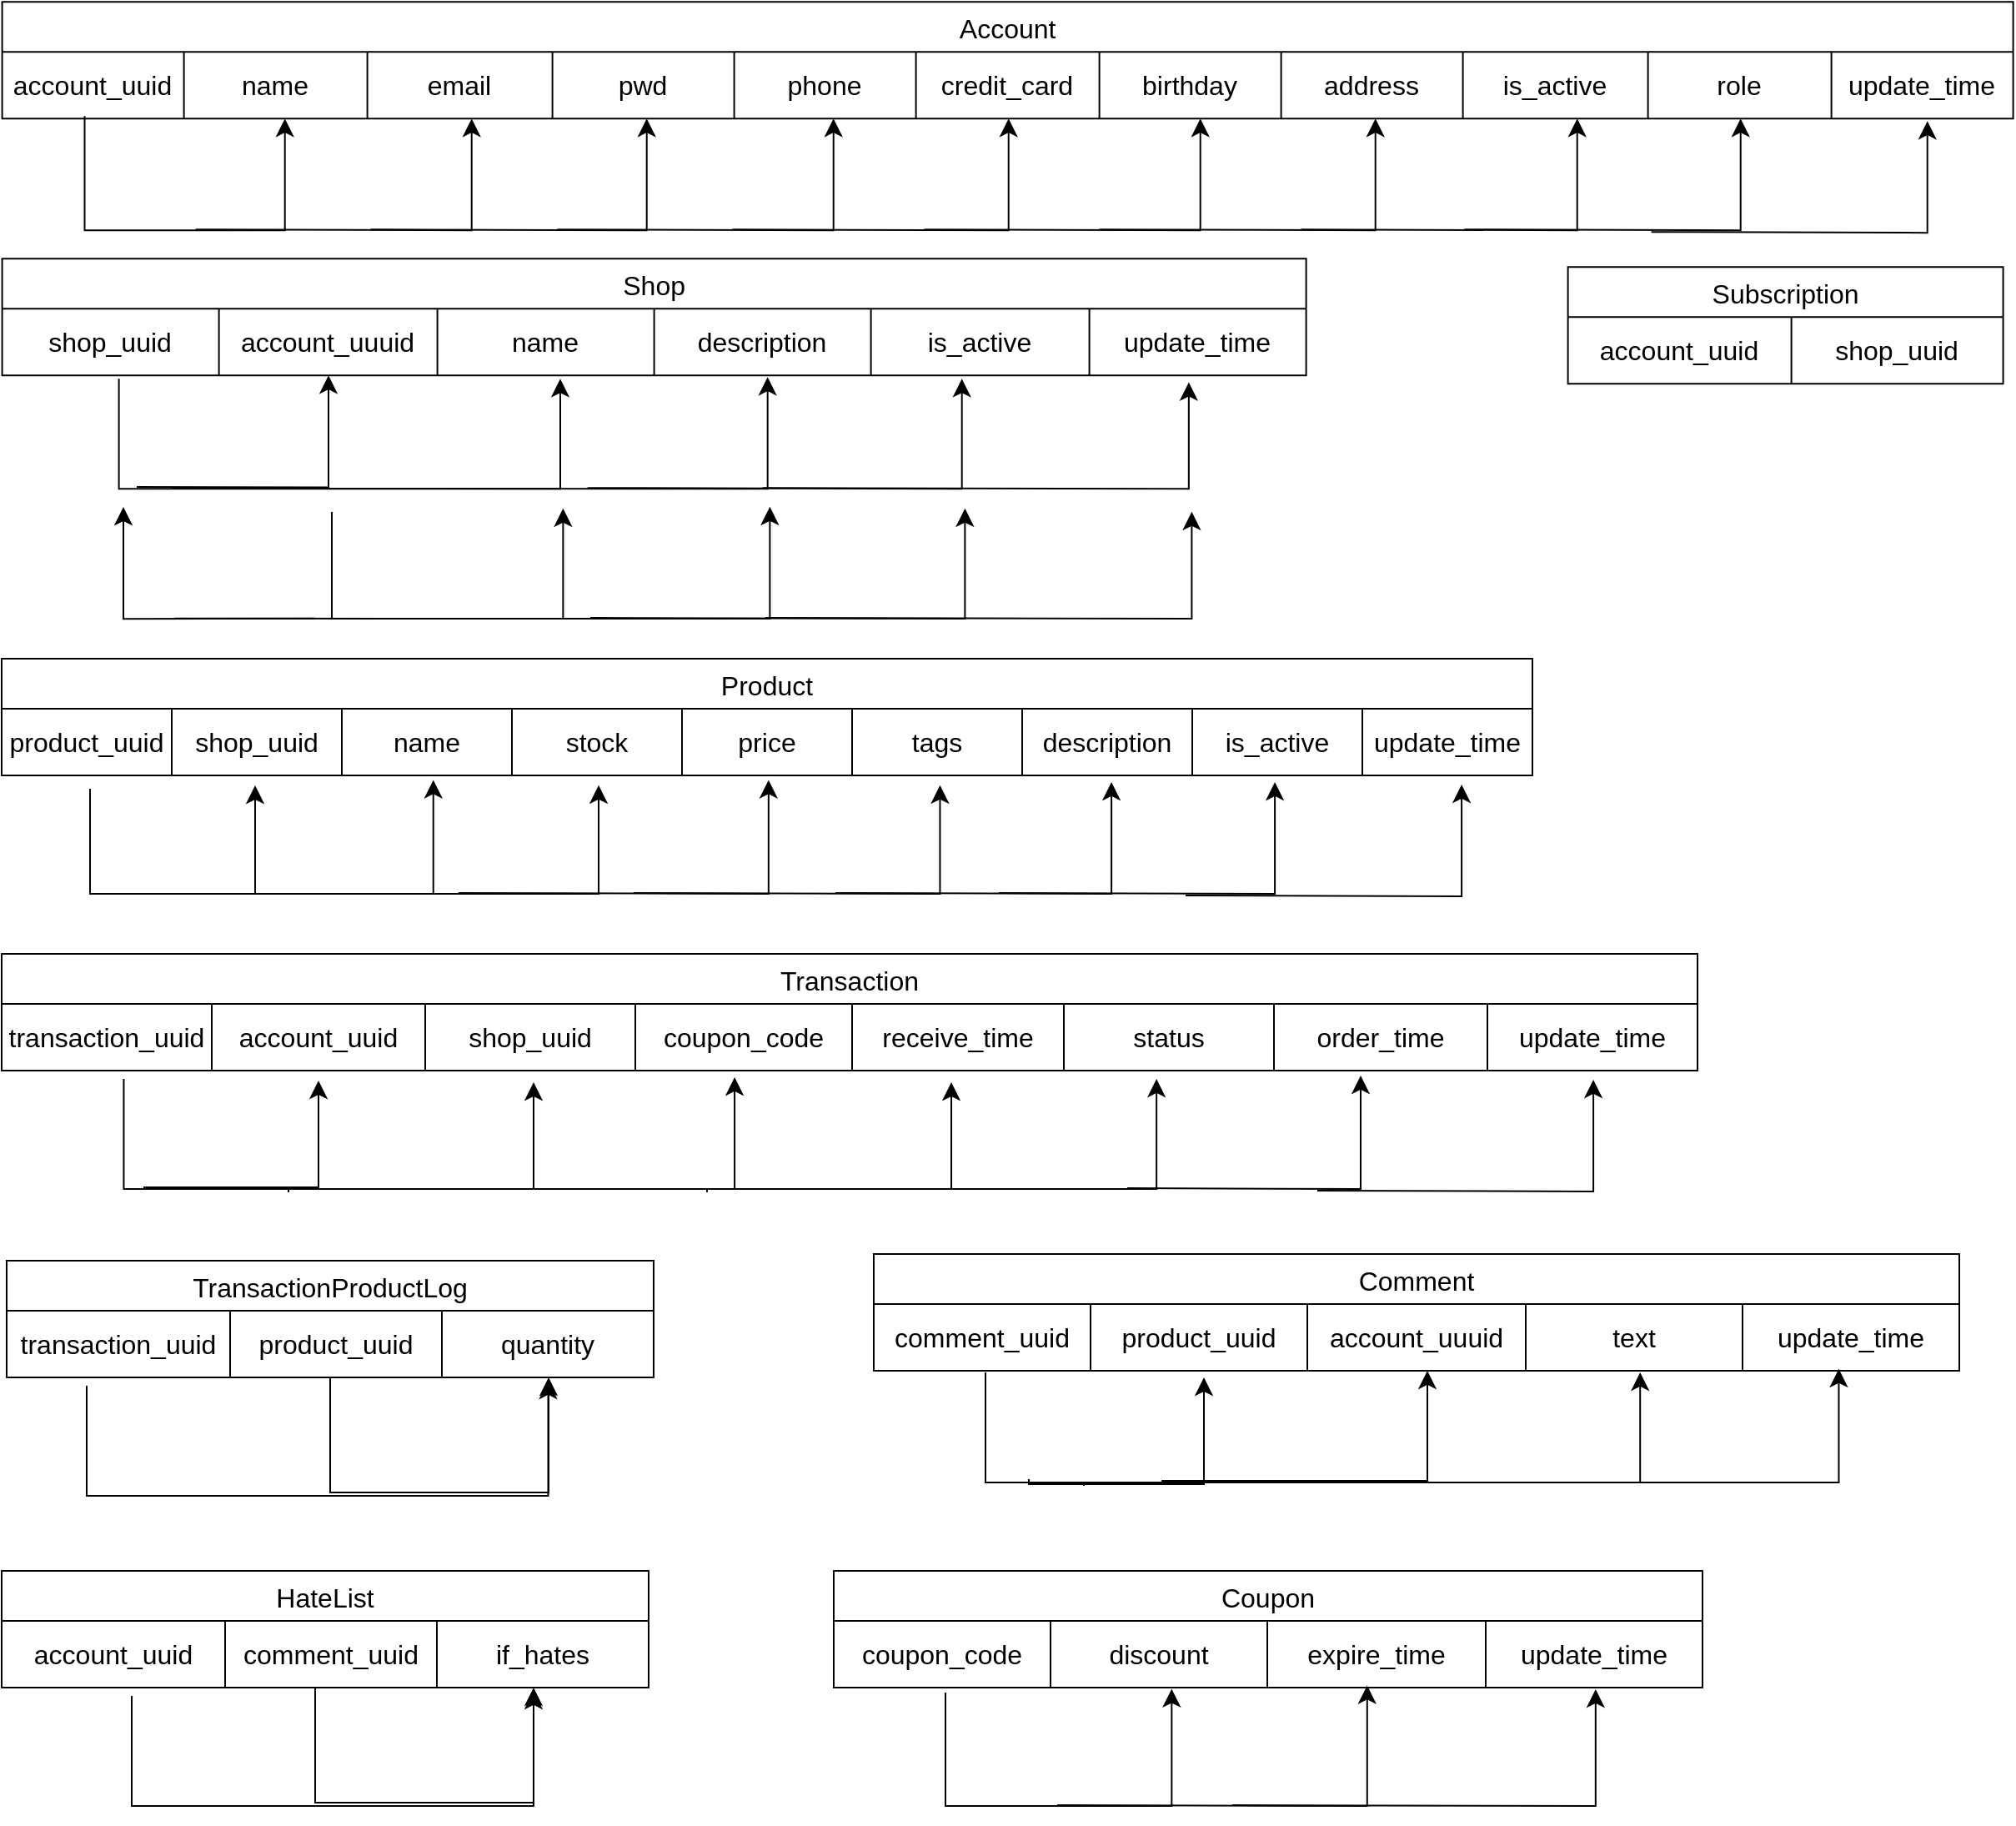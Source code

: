 <mxfile version="22.1.16" type="device">
  <diagram id="94Z2-I9QZ_mszZyGxkvA" name="第 1 页">
    <mxGraphModel dx="1659" dy="1880" grid="0" gridSize="10" guides="1" tooltips="1" connect="1" arrows="1" fold="1" page="0" pageScale="1" pageWidth="827" pageHeight="1169" background="none" math="0" shadow="0">
      <root>
        <mxCell id="0" />
        <mxCell id="1" parent="0" />
        <mxCell id="LViINPk8AAwWqA4m8oOH-559" value="Account" style="shape=table;startSize=30;container=1;collapsible=0;childLayout=tableLayout;strokeColor=default;fontSize=16;" parent="1" vertex="1">
          <mxGeometry x="591.305" y="-546.902" width="1206" height="70" as="geometry" />
        </mxCell>
        <mxCell id="LViINPk8AAwWqA4m8oOH-560" value="" style="shape=tableRow;horizontal=0;startSize=0;swimlaneHead=0;swimlaneBody=0;strokeColor=inherit;top=0;left=0;bottom=0;right=0;collapsible=0;dropTarget=0;fillColor=none;points=[[0,0.5],[1,0.5]];portConstraint=eastwest;fontSize=16;" parent="LViINPk8AAwWqA4m8oOH-559" vertex="1">
          <mxGeometry y="30" width="1206" height="40" as="geometry" />
        </mxCell>
        <mxCell id="LViINPk8AAwWqA4m8oOH-561" value="account_uuid" style="shape=partialRectangle;html=1;whiteSpace=wrap;connectable=0;strokeColor=inherit;overflow=hidden;fillColor=none;top=0;left=0;bottom=0;right=0;pointerEvents=1;fontSize=16;" parent="LViINPk8AAwWqA4m8oOH-560" vertex="1">
          <mxGeometry width="109" height="40" as="geometry">
            <mxRectangle width="109" height="40" as="alternateBounds" />
          </mxGeometry>
        </mxCell>
        <mxCell id="LViINPk8AAwWqA4m8oOH-562" value="name" style="shape=partialRectangle;html=1;whiteSpace=wrap;connectable=0;strokeColor=inherit;overflow=hidden;fillColor=none;top=0;left=0;bottom=0;right=0;pointerEvents=1;fontSize=16;" parent="LViINPk8AAwWqA4m8oOH-560" vertex="1">
          <mxGeometry x="109" width="110" height="40" as="geometry">
            <mxRectangle width="110" height="40" as="alternateBounds" />
          </mxGeometry>
        </mxCell>
        <mxCell id="LViINPk8AAwWqA4m8oOH-563" value="email" style="shape=partialRectangle;html=1;whiteSpace=wrap;connectable=0;strokeColor=inherit;overflow=hidden;fillColor=none;top=0;left=0;bottom=0;right=0;pointerEvents=1;fontSize=16;" parent="LViINPk8AAwWqA4m8oOH-560" vertex="1">
          <mxGeometry x="219" width="111" height="40" as="geometry">
            <mxRectangle width="111" height="40" as="alternateBounds" />
          </mxGeometry>
        </mxCell>
        <mxCell id="LViINPk8AAwWqA4m8oOH-564" value="pwd" style="shape=partialRectangle;html=1;whiteSpace=wrap;connectable=0;strokeColor=inherit;overflow=hidden;fillColor=none;top=0;left=0;bottom=0;right=0;pointerEvents=1;fontSize=16;" parent="LViINPk8AAwWqA4m8oOH-560" vertex="1">
          <mxGeometry x="330" width="109" height="40" as="geometry">
            <mxRectangle width="109" height="40" as="alternateBounds" />
          </mxGeometry>
        </mxCell>
        <mxCell id="LViINPk8AAwWqA4m8oOH-565" value="phone" style="shape=partialRectangle;html=1;whiteSpace=wrap;connectable=0;strokeColor=inherit;overflow=hidden;fillColor=none;top=0;left=0;bottom=0;right=0;pointerEvents=1;fontSize=16;" parent="LViINPk8AAwWqA4m8oOH-560" vertex="1">
          <mxGeometry x="439" width="109" height="40" as="geometry">
            <mxRectangle width="109" height="40" as="alternateBounds" />
          </mxGeometry>
        </mxCell>
        <mxCell id="LViINPk8AAwWqA4m8oOH-566" value="credit_card" style="shape=partialRectangle;html=1;whiteSpace=wrap;connectable=0;strokeColor=inherit;overflow=hidden;fillColor=none;top=0;left=0;bottom=0;right=0;pointerEvents=1;fontSize=16;" parent="LViINPk8AAwWqA4m8oOH-560" vertex="1">
          <mxGeometry x="548" width="110" height="40" as="geometry">
            <mxRectangle width="110" height="40" as="alternateBounds" />
          </mxGeometry>
        </mxCell>
        <mxCell id="LViINPk8AAwWqA4m8oOH-567" value="birthday" style="shape=partialRectangle;html=1;whiteSpace=wrap;connectable=0;strokeColor=inherit;overflow=hidden;fillColor=none;top=0;left=0;bottom=0;right=0;pointerEvents=1;fontSize=16;" parent="LViINPk8AAwWqA4m8oOH-560" vertex="1">
          <mxGeometry x="658" width="109" height="40" as="geometry">
            <mxRectangle width="109" height="40" as="alternateBounds" />
          </mxGeometry>
        </mxCell>
        <mxCell id="LViINPk8AAwWqA4m8oOH-568" value="address" style="shape=partialRectangle;html=1;whiteSpace=wrap;connectable=0;strokeColor=inherit;overflow=hidden;fillColor=none;top=0;left=0;bottom=0;right=0;pointerEvents=1;fontSize=16;" parent="LViINPk8AAwWqA4m8oOH-560" vertex="1">
          <mxGeometry x="767" width="109" height="40" as="geometry">
            <mxRectangle width="109" height="40" as="alternateBounds" />
          </mxGeometry>
        </mxCell>
        <mxCell id="LViINPk8AAwWqA4m8oOH-569" value="is_active" style="shape=partialRectangle;html=1;whiteSpace=wrap;connectable=0;strokeColor=inherit;overflow=hidden;fillColor=none;top=0;left=0;bottom=0;right=0;pointerEvents=1;fontSize=16;" parent="LViINPk8AAwWqA4m8oOH-560" vertex="1">
          <mxGeometry x="876" width="111" height="40" as="geometry">
            <mxRectangle width="111" height="40" as="alternateBounds" />
          </mxGeometry>
        </mxCell>
        <mxCell id="LViINPk8AAwWqA4m8oOH-570" value="role" style="shape=partialRectangle;html=1;whiteSpace=wrap;connectable=0;strokeColor=inherit;overflow=hidden;fillColor=none;top=0;left=0;bottom=0;right=0;pointerEvents=1;fontSize=16;" parent="LViINPk8AAwWqA4m8oOH-560" vertex="1">
          <mxGeometry x="987" width="110" height="40" as="geometry">
            <mxRectangle width="110" height="40" as="alternateBounds" />
          </mxGeometry>
        </mxCell>
        <mxCell id="LViINPk8AAwWqA4m8oOH-571" value="update_time" style="shape=partialRectangle;html=1;whiteSpace=wrap;connectable=0;strokeColor=inherit;overflow=hidden;fillColor=none;top=0;left=0;bottom=0;right=0;pointerEvents=1;fontSize=16;" parent="LViINPk8AAwWqA4m8oOH-560" vertex="1">
          <mxGeometry x="1097" width="109" height="40" as="geometry">
            <mxRectangle width="109" height="40" as="alternateBounds" />
          </mxGeometry>
        </mxCell>
        <mxCell id="LViINPk8AAwWqA4m8oOH-572" value="Shop" style="shape=table;startSize=30;container=1;collapsible=0;childLayout=tableLayout;strokeColor=default;fontSize=16;" parent="1" vertex="1">
          <mxGeometry x="591.305" y="-392.902" width="782" height="70" as="geometry" />
        </mxCell>
        <mxCell id="LViINPk8AAwWqA4m8oOH-573" value="" style="shape=tableRow;horizontal=0;startSize=0;swimlaneHead=0;swimlaneBody=0;strokeColor=inherit;top=0;left=0;bottom=0;right=0;collapsible=0;dropTarget=0;fillColor=none;points=[[0,0.5],[1,0.5]];portConstraint=eastwest;fontSize=16;" parent="LViINPk8AAwWqA4m8oOH-572" vertex="1">
          <mxGeometry y="30" width="782" height="40" as="geometry" />
        </mxCell>
        <mxCell id="LViINPk8AAwWqA4m8oOH-574" value="shop_uuid" style="shape=partialRectangle;html=1;whiteSpace=wrap;connectable=0;strokeColor=inherit;overflow=hidden;fillColor=none;top=0;left=0;bottom=0;right=0;pointerEvents=1;fontSize=16;" parent="LViINPk8AAwWqA4m8oOH-573" vertex="1">
          <mxGeometry width="130" height="40" as="geometry">
            <mxRectangle width="130" height="40" as="alternateBounds" />
          </mxGeometry>
        </mxCell>
        <mxCell id="LViINPk8AAwWqA4m8oOH-575" value="account_uuuid" style="shape=partialRectangle;html=1;whiteSpace=wrap;connectable=0;strokeColor=inherit;overflow=hidden;fillColor=none;top=0;left=0;bottom=0;right=0;pointerEvents=1;fontSize=16;" parent="LViINPk8AAwWqA4m8oOH-573" vertex="1">
          <mxGeometry x="130" width="131" height="40" as="geometry">
            <mxRectangle width="131" height="40" as="alternateBounds" />
          </mxGeometry>
        </mxCell>
        <mxCell id="LViINPk8AAwWqA4m8oOH-576" value="name" style="shape=partialRectangle;html=1;whiteSpace=wrap;connectable=0;strokeColor=inherit;overflow=hidden;fillColor=none;top=0;left=0;bottom=0;right=0;pointerEvents=1;fontSize=16;" parent="LViINPk8AAwWqA4m8oOH-573" vertex="1">
          <mxGeometry x="261" width="130" height="40" as="geometry">
            <mxRectangle width="130" height="40" as="alternateBounds" />
          </mxGeometry>
        </mxCell>
        <mxCell id="LViINPk8AAwWqA4m8oOH-577" value="description" style="shape=partialRectangle;html=1;whiteSpace=wrap;connectable=0;strokeColor=inherit;overflow=hidden;fillColor=none;top=0;left=0;bottom=0;right=0;pointerEvents=1;fontSize=16;" parent="LViINPk8AAwWqA4m8oOH-573" vertex="1">
          <mxGeometry x="391" width="130" height="40" as="geometry">
            <mxRectangle width="130" height="40" as="alternateBounds" />
          </mxGeometry>
        </mxCell>
        <mxCell id="LViINPk8AAwWqA4m8oOH-578" value="is_active" style="shape=partialRectangle;html=1;whiteSpace=wrap;connectable=0;strokeColor=inherit;overflow=hidden;fillColor=none;top=0;left=0;bottom=0;right=0;pointerEvents=1;fontSize=16;" parent="LViINPk8AAwWqA4m8oOH-573" vertex="1">
          <mxGeometry x="521" width="131" height="40" as="geometry">
            <mxRectangle width="131" height="40" as="alternateBounds" />
          </mxGeometry>
        </mxCell>
        <mxCell id="LViINPk8AAwWqA4m8oOH-579" value="update_time" style="shape=partialRectangle;html=1;whiteSpace=wrap;connectable=0;strokeColor=inherit;overflow=hidden;fillColor=none;top=0;left=0;bottom=0;right=0;pointerEvents=1;fontSize=16;" parent="LViINPk8AAwWqA4m8oOH-573" vertex="1">
          <mxGeometry x="652" width="130" height="40" as="geometry">
            <mxRectangle width="130" height="40" as="alternateBounds" />
          </mxGeometry>
        </mxCell>
        <mxCell id="LViINPk8AAwWqA4m8oOH-580" value="Product" style="shape=table;startSize=30;container=1;collapsible=0;childLayout=tableLayout;strokeColor=default;fontSize=16;" parent="1" vertex="1">
          <mxGeometry x="590.995" y="-153.002" width="918" height="70" as="geometry" />
        </mxCell>
        <mxCell id="LViINPk8AAwWqA4m8oOH-581" value="" style="shape=tableRow;horizontal=0;startSize=0;swimlaneHead=0;swimlaneBody=0;strokeColor=inherit;top=0;left=0;bottom=0;right=0;collapsible=0;dropTarget=0;fillColor=none;points=[[0,0.5],[1,0.5]];portConstraint=eastwest;fontSize=16;" parent="LViINPk8AAwWqA4m8oOH-580" vertex="1">
          <mxGeometry y="30" width="918" height="40" as="geometry" />
        </mxCell>
        <mxCell id="LViINPk8AAwWqA4m8oOH-582" value="product_uuid" style="shape=partialRectangle;html=1;whiteSpace=wrap;connectable=0;strokeColor=inherit;overflow=hidden;fillColor=none;top=0;left=0;bottom=0;right=0;pointerEvents=1;fontSize=16;" parent="LViINPk8AAwWqA4m8oOH-581" vertex="1">
          <mxGeometry width="102" height="40" as="geometry">
            <mxRectangle width="102" height="40" as="alternateBounds" />
          </mxGeometry>
        </mxCell>
        <mxCell id="LViINPk8AAwWqA4m8oOH-583" value="shop_uuid" style="shape=partialRectangle;html=1;whiteSpace=wrap;connectable=0;strokeColor=inherit;overflow=hidden;fillColor=none;top=0;left=0;bottom=0;right=0;pointerEvents=1;fontSize=16;" parent="LViINPk8AAwWqA4m8oOH-581" vertex="1">
          <mxGeometry x="102" width="102" height="40" as="geometry">
            <mxRectangle width="102" height="40" as="alternateBounds" />
          </mxGeometry>
        </mxCell>
        <mxCell id="LViINPk8AAwWqA4m8oOH-584" value="name" style="shape=partialRectangle;html=1;whiteSpace=wrap;connectable=0;strokeColor=inherit;overflow=hidden;fillColor=none;top=0;left=0;bottom=0;right=0;pointerEvents=1;fontSize=16;" parent="LViINPk8AAwWqA4m8oOH-581" vertex="1">
          <mxGeometry x="204" width="102" height="40" as="geometry">
            <mxRectangle width="102" height="40" as="alternateBounds" />
          </mxGeometry>
        </mxCell>
        <mxCell id="LViINPk8AAwWqA4m8oOH-585" value="stock" style="shape=partialRectangle;html=1;whiteSpace=wrap;connectable=0;strokeColor=inherit;overflow=hidden;fillColor=none;top=0;left=0;bottom=0;right=0;pointerEvents=1;fontSize=16;" parent="LViINPk8AAwWqA4m8oOH-581" vertex="1">
          <mxGeometry x="306" width="102" height="40" as="geometry">
            <mxRectangle width="102" height="40" as="alternateBounds" />
          </mxGeometry>
        </mxCell>
        <mxCell id="LViINPk8AAwWqA4m8oOH-586" value="price" style="shape=partialRectangle;html=1;whiteSpace=wrap;connectable=0;strokeColor=inherit;overflow=hidden;fillColor=none;top=0;left=0;bottom=0;right=0;pointerEvents=1;fontSize=16;" parent="LViINPk8AAwWqA4m8oOH-581" vertex="1">
          <mxGeometry x="408" width="102" height="40" as="geometry">
            <mxRectangle width="102" height="40" as="alternateBounds" />
          </mxGeometry>
        </mxCell>
        <mxCell id="LViINPk8AAwWqA4m8oOH-587" value="tags" style="shape=partialRectangle;html=1;whiteSpace=wrap;connectable=0;strokeColor=inherit;overflow=hidden;fillColor=none;top=0;left=0;bottom=0;right=0;pointerEvents=1;fontSize=16;" parent="LViINPk8AAwWqA4m8oOH-581" vertex="1">
          <mxGeometry x="510" width="102" height="40" as="geometry">
            <mxRectangle width="102" height="40" as="alternateBounds" />
          </mxGeometry>
        </mxCell>
        <mxCell id="LViINPk8AAwWqA4m8oOH-588" value="description" style="shape=partialRectangle;html=1;whiteSpace=wrap;connectable=0;strokeColor=inherit;overflow=hidden;fillColor=none;top=0;left=0;bottom=0;right=0;pointerEvents=1;fontSize=16;" parent="LViINPk8AAwWqA4m8oOH-581" vertex="1">
          <mxGeometry x="612" width="102" height="40" as="geometry">
            <mxRectangle width="102" height="40" as="alternateBounds" />
          </mxGeometry>
        </mxCell>
        <mxCell id="LViINPk8AAwWqA4m8oOH-589" value="is_active" style="shape=partialRectangle;html=1;whiteSpace=wrap;connectable=0;strokeColor=inherit;overflow=hidden;fillColor=none;top=0;left=0;bottom=0;right=0;pointerEvents=1;fontSize=16;" parent="LViINPk8AAwWqA4m8oOH-581" vertex="1">
          <mxGeometry x="714" width="102" height="40" as="geometry">
            <mxRectangle width="102" height="40" as="alternateBounds" />
          </mxGeometry>
        </mxCell>
        <mxCell id="LViINPk8AAwWqA4m8oOH-590" value="update_time" style="shape=partialRectangle;html=1;whiteSpace=wrap;connectable=0;strokeColor=inherit;overflow=hidden;fillColor=none;top=0;left=0;bottom=0;right=0;pointerEvents=1;fontSize=16;" parent="LViINPk8AAwWqA4m8oOH-581" vertex="1">
          <mxGeometry x="816" width="102" height="40" as="geometry">
            <mxRectangle width="102" height="40" as="alternateBounds" />
          </mxGeometry>
        </mxCell>
        <mxCell id="LViINPk8AAwWqA4m8oOH-591" value="Subscription" style="shape=table;startSize=30;container=1;collapsible=0;childLayout=tableLayout;strokeColor=default;fontSize=16;" parent="1" vertex="1">
          <mxGeometry x="1530.305" y="-387.902" width="261" height="70" as="geometry" />
        </mxCell>
        <mxCell id="LViINPk8AAwWqA4m8oOH-592" value="" style="shape=tableRow;horizontal=0;startSize=0;swimlaneHead=0;swimlaneBody=0;strokeColor=inherit;top=0;left=0;bottom=0;right=0;collapsible=0;dropTarget=0;fillColor=none;points=[[0,0.5],[1,0.5]];portConstraint=eastwest;fontSize=16;" parent="LViINPk8AAwWqA4m8oOH-591" vertex="1">
          <mxGeometry y="30" width="261" height="40" as="geometry" />
        </mxCell>
        <mxCell id="LViINPk8AAwWqA4m8oOH-593" value="account_uuid" style="shape=partialRectangle;html=1;whiteSpace=wrap;connectable=0;strokeColor=inherit;overflow=hidden;fillColor=none;top=0;left=0;bottom=0;right=0;pointerEvents=1;fontSize=16;" parent="LViINPk8AAwWqA4m8oOH-592" vertex="1">
          <mxGeometry width="134" height="40" as="geometry">
            <mxRectangle width="134" height="40" as="alternateBounds" />
          </mxGeometry>
        </mxCell>
        <mxCell id="LViINPk8AAwWqA4m8oOH-594" value="shop_uuid" style="shape=partialRectangle;html=1;whiteSpace=wrap;connectable=0;strokeColor=inherit;overflow=hidden;fillColor=none;top=0;left=0;bottom=0;right=0;pointerEvents=1;fontSize=16;" parent="LViINPk8AAwWqA4m8oOH-592" vertex="1">
          <mxGeometry x="134" width="127" height="40" as="geometry">
            <mxRectangle width="127" height="40" as="alternateBounds" />
          </mxGeometry>
        </mxCell>
        <mxCell id="LViINPk8AAwWqA4m8oOH-595" value="Transaction" style="shape=table;startSize=30;container=1;collapsible=0;childLayout=tableLayout;strokeColor=default;fontSize=16;" parent="1" vertex="1">
          <mxGeometry x="590.995" y="23.998" width="1017" height="70" as="geometry" />
        </mxCell>
        <mxCell id="LViINPk8AAwWqA4m8oOH-596" value="" style="shape=tableRow;horizontal=0;startSize=0;swimlaneHead=0;swimlaneBody=0;strokeColor=inherit;top=0;left=0;bottom=0;right=0;collapsible=0;dropTarget=0;fillColor=none;points=[[0,0.5],[1,0.5]];portConstraint=eastwest;fontSize=16;" parent="LViINPk8AAwWqA4m8oOH-595" vertex="1">
          <mxGeometry y="30" width="1017" height="40" as="geometry" />
        </mxCell>
        <mxCell id="LViINPk8AAwWqA4m8oOH-597" value="transaction_uuid" style="shape=partialRectangle;html=1;whiteSpace=wrap;connectable=0;strokeColor=inherit;overflow=hidden;fillColor=none;top=0;left=0;bottom=0;right=0;pointerEvents=1;fontSize=16;" parent="LViINPk8AAwWqA4m8oOH-596" vertex="1">
          <mxGeometry width="126" height="40" as="geometry">
            <mxRectangle width="126" height="40" as="alternateBounds" />
          </mxGeometry>
        </mxCell>
        <mxCell id="LViINPk8AAwWqA4m8oOH-598" value="account_uuid" style="shape=partialRectangle;html=1;whiteSpace=wrap;connectable=0;strokeColor=inherit;overflow=hidden;fillColor=none;top=0;left=0;bottom=0;right=0;pointerEvents=1;fontSize=16;" parent="LViINPk8AAwWqA4m8oOH-596" vertex="1">
          <mxGeometry x="126" width="128" height="40" as="geometry">
            <mxRectangle width="128" height="40" as="alternateBounds" />
          </mxGeometry>
        </mxCell>
        <mxCell id="LViINPk8AAwWqA4m8oOH-599" value="shop_uuid" style="shape=partialRectangle;html=1;whiteSpace=wrap;connectable=0;strokeColor=inherit;overflow=hidden;fillColor=none;top=0;left=0;bottom=0;right=0;pointerEvents=1;fontSize=16;" parent="LViINPk8AAwWqA4m8oOH-596" vertex="1">
          <mxGeometry x="254" width="126" height="40" as="geometry">
            <mxRectangle width="126" height="40" as="alternateBounds" />
          </mxGeometry>
        </mxCell>
        <mxCell id="LViINPk8AAwWqA4m8oOH-600" value="coupon_code" style="shape=partialRectangle;html=1;whiteSpace=wrap;connectable=0;strokeColor=inherit;overflow=hidden;fillColor=none;top=0;left=0;bottom=0;right=0;pointerEvents=1;fontSize=16;" parent="LViINPk8AAwWqA4m8oOH-596" vertex="1">
          <mxGeometry x="380" width="130" height="40" as="geometry">
            <mxRectangle width="130" height="40" as="alternateBounds" />
          </mxGeometry>
        </mxCell>
        <mxCell id="LViINPk8AAwWqA4m8oOH-601" value="receive_time" style="shape=partialRectangle;html=1;whiteSpace=wrap;connectable=0;strokeColor=inherit;overflow=hidden;fillColor=none;top=0;left=0;bottom=0;right=0;pointerEvents=1;fontSize=16;" parent="LViINPk8AAwWqA4m8oOH-596" vertex="1">
          <mxGeometry x="510" width="127" height="40" as="geometry">
            <mxRectangle width="127" height="40" as="alternateBounds" />
          </mxGeometry>
        </mxCell>
        <mxCell id="LViINPk8AAwWqA4m8oOH-602" value="status" style="shape=partialRectangle;html=1;whiteSpace=wrap;connectable=0;strokeColor=inherit;overflow=hidden;fillColor=none;top=0;left=0;bottom=0;right=0;pointerEvents=1;fontSize=16;" parent="LViINPk8AAwWqA4m8oOH-596" vertex="1">
          <mxGeometry x="637" width="126" height="40" as="geometry">
            <mxRectangle width="126" height="40" as="alternateBounds" />
          </mxGeometry>
        </mxCell>
        <mxCell id="LViINPk8AAwWqA4m8oOH-603" value="order_time" style="shape=partialRectangle;html=1;whiteSpace=wrap;connectable=0;strokeColor=inherit;overflow=hidden;fillColor=none;top=0;left=0;bottom=0;right=0;pointerEvents=1;fontSize=16;" parent="LViINPk8AAwWqA4m8oOH-596" vertex="1">
          <mxGeometry x="763" width="128" height="40" as="geometry">
            <mxRectangle width="128" height="40" as="alternateBounds" />
          </mxGeometry>
        </mxCell>
        <mxCell id="LViINPk8AAwWqA4m8oOH-604" value="update_time" style="shape=partialRectangle;html=1;whiteSpace=wrap;connectable=0;strokeColor=inherit;overflow=hidden;fillColor=none;top=0;left=0;bottom=0;right=0;pointerEvents=1;fontSize=16;" parent="LViINPk8AAwWqA4m8oOH-596" vertex="1">
          <mxGeometry x="891" width="126" height="40" as="geometry">
            <mxRectangle width="126" height="40" as="alternateBounds" />
          </mxGeometry>
        </mxCell>
        <mxCell id="LViINPk8AAwWqA4m8oOH-605" value="TransactionProductLog" style="shape=table;startSize=30;container=1;collapsible=0;childLayout=tableLayout;strokeColor=default;fontSize=16;" parent="1" vertex="1">
          <mxGeometry x="593.995" y="207.998" width="388" height="70" as="geometry" />
        </mxCell>
        <mxCell id="LViINPk8AAwWqA4m8oOH-606" value="" style="shape=tableRow;horizontal=0;startSize=0;swimlaneHead=0;swimlaneBody=0;strokeColor=inherit;top=0;left=0;bottom=0;right=0;collapsible=0;dropTarget=0;fillColor=none;points=[[0,0.5],[1,0.5]];portConstraint=eastwest;fontSize=16;" parent="LViINPk8AAwWqA4m8oOH-605" vertex="1">
          <mxGeometry y="30" width="388" height="40" as="geometry" />
        </mxCell>
        <mxCell id="LViINPk8AAwWqA4m8oOH-607" value="transaction_uuid" style="shape=partialRectangle;html=1;whiteSpace=wrap;connectable=0;strokeColor=inherit;overflow=hidden;fillColor=none;top=0;left=0;bottom=0;right=0;pointerEvents=1;fontSize=16;" parent="LViINPk8AAwWqA4m8oOH-606" vertex="1">
          <mxGeometry width="134" height="40" as="geometry">
            <mxRectangle width="134" height="40" as="alternateBounds" />
          </mxGeometry>
        </mxCell>
        <mxCell id="LViINPk8AAwWqA4m8oOH-608" value="product_uuid" style="shape=partialRectangle;html=1;whiteSpace=wrap;connectable=0;strokeColor=inherit;overflow=hidden;fillColor=none;top=0;left=0;bottom=0;right=0;pointerEvents=1;fontSize=16;" parent="LViINPk8AAwWqA4m8oOH-606" vertex="1">
          <mxGeometry x="134" width="127" height="40" as="geometry">
            <mxRectangle width="127" height="40" as="alternateBounds" />
          </mxGeometry>
        </mxCell>
        <mxCell id="LViINPk8AAwWqA4m8oOH-609" value="quantity" style="shape=partialRectangle;html=1;whiteSpace=wrap;connectable=0;strokeColor=inherit;overflow=hidden;fillColor=none;top=0;left=0;bottom=0;right=0;pointerEvents=1;fontSize=16;" parent="LViINPk8AAwWqA4m8oOH-606" vertex="1">
          <mxGeometry x="261" width="127" height="40" as="geometry">
            <mxRectangle width="127" height="40" as="alternateBounds" />
          </mxGeometry>
        </mxCell>
        <mxCell id="LViINPk8AAwWqA4m8oOH-610" value="Comment" style="shape=table;startSize=30;container=1;collapsible=0;childLayout=tableLayout;strokeColor=default;fontSize=16;" parent="1" vertex="1">
          <mxGeometry x="1113.995" y="203.998" width="651" height="70" as="geometry" />
        </mxCell>
        <mxCell id="LViINPk8AAwWqA4m8oOH-611" value="" style="shape=tableRow;horizontal=0;startSize=0;swimlaneHead=0;swimlaneBody=0;strokeColor=inherit;top=0;left=0;bottom=0;right=0;collapsible=0;dropTarget=0;fillColor=none;points=[[0,0.5],[1,0.5]];portConstraint=eastwest;fontSize=16;" parent="LViINPk8AAwWqA4m8oOH-610" vertex="1">
          <mxGeometry y="30" width="651" height="40" as="geometry" />
        </mxCell>
        <mxCell id="LViINPk8AAwWqA4m8oOH-612" value="comment_uuid" style="shape=partialRectangle;html=1;whiteSpace=wrap;connectable=0;strokeColor=inherit;overflow=hidden;fillColor=none;top=0;left=0;bottom=0;right=0;pointerEvents=1;fontSize=16;" parent="LViINPk8AAwWqA4m8oOH-611" vertex="1">
          <mxGeometry width="130" height="40" as="geometry">
            <mxRectangle width="130" height="40" as="alternateBounds" />
          </mxGeometry>
        </mxCell>
        <mxCell id="LViINPk8AAwWqA4m8oOH-613" value="product_uuid" style="shape=partialRectangle;html=1;whiteSpace=wrap;connectable=0;strokeColor=inherit;overflow=hidden;fillColor=none;top=0;left=0;bottom=0;right=0;pointerEvents=1;fontSize=16;" parent="LViINPk8AAwWqA4m8oOH-611" vertex="1">
          <mxGeometry x="130" width="130" height="40" as="geometry">
            <mxRectangle width="130" height="40" as="alternateBounds" />
          </mxGeometry>
        </mxCell>
        <mxCell id="LViINPk8AAwWqA4m8oOH-614" value="account_uuuid" style="shape=partialRectangle;html=1;whiteSpace=wrap;connectable=0;strokeColor=inherit;overflow=hidden;fillColor=none;top=0;left=0;bottom=0;right=0;pointerEvents=1;fontSize=16;" parent="LViINPk8AAwWqA4m8oOH-611" vertex="1">
          <mxGeometry x="260" width="131" height="40" as="geometry">
            <mxRectangle width="131" height="40" as="alternateBounds" />
          </mxGeometry>
        </mxCell>
        <mxCell id="LViINPk8AAwWqA4m8oOH-615" value="text" style="shape=partialRectangle;html=1;whiteSpace=wrap;connectable=0;strokeColor=inherit;overflow=hidden;fillColor=none;top=0;left=0;bottom=0;right=0;pointerEvents=1;fontSize=16;" parent="LViINPk8AAwWqA4m8oOH-611" vertex="1">
          <mxGeometry x="391" width="130" height="40" as="geometry">
            <mxRectangle width="130" height="40" as="alternateBounds" />
          </mxGeometry>
        </mxCell>
        <mxCell id="LViINPk8AAwWqA4m8oOH-616" value="update_time" style="shape=partialRectangle;html=1;whiteSpace=wrap;connectable=0;strokeColor=inherit;overflow=hidden;fillColor=none;top=0;left=0;bottom=0;right=0;pointerEvents=1;fontSize=16;" parent="LViINPk8AAwWqA4m8oOH-611" vertex="1">
          <mxGeometry x="521" width="130" height="40" as="geometry">
            <mxRectangle width="130" height="40" as="alternateBounds" />
          </mxGeometry>
        </mxCell>
        <mxCell id="LViINPk8AAwWqA4m8oOH-617" value="HateList" style="shape=table;startSize=30;container=1;collapsible=0;childLayout=tableLayout;strokeColor=default;fontSize=16;" parent="1" vertex="1">
          <mxGeometry x="590.995" y="393.998" width="388" height="70" as="geometry" />
        </mxCell>
        <mxCell id="LViINPk8AAwWqA4m8oOH-618" value="" style="shape=tableRow;horizontal=0;startSize=0;swimlaneHead=0;swimlaneBody=0;strokeColor=inherit;top=0;left=0;bottom=0;right=0;collapsible=0;dropTarget=0;fillColor=none;points=[[0,0.5],[1,0.5]];portConstraint=eastwest;fontSize=16;" parent="LViINPk8AAwWqA4m8oOH-617" vertex="1">
          <mxGeometry y="30" width="388" height="40" as="geometry" />
        </mxCell>
        <mxCell id="LViINPk8AAwWqA4m8oOH-619" value="account_uuid" style="shape=partialRectangle;html=1;whiteSpace=wrap;connectable=0;strokeColor=inherit;overflow=hidden;fillColor=none;top=0;left=0;bottom=0;right=0;pointerEvents=1;fontSize=16;" parent="LViINPk8AAwWqA4m8oOH-618" vertex="1">
          <mxGeometry width="134" height="40" as="geometry">
            <mxRectangle width="134" height="40" as="alternateBounds" />
          </mxGeometry>
        </mxCell>
        <mxCell id="LViINPk8AAwWqA4m8oOH-620" value="comment_uuid" style="shape=partialRectangle;html=1;whiteSpace=wrap;connectable=0;strokeColor=inherit;overflow=hidden;fillColor=none;top=0;left=0;bottom=0;right=0;pointerEvents=1;fontSize=16;" parent="LViINPk8AAwWqA4m8oOH-618" vertex="1">
          <mxGeometry x="134" width="127" height="40" as="geometry">
            <mxRectangle width="127" height="40" as="alternateBounds" />
          </mxGeometry>
        </mxCell>
        <mxCell id="LViINPk8AAwWqA4m8oOH-621" value="if_hates" style="shape=partialRectangle;html=1;whiteSpace=wrap;connectable=0;strokeColor=inherit;overflow=hidden;fillColor=none;top=0;left=0;bottom=0;right=0;pointerEvents=1;fontSize=16;" parent="LViINPk8AAwWqA4m8oOH-618" vertex="1">
          <mxGeometry x="261" width="127" height="40" as="geometry">
            <mxRectangle width="127" height="40" as="alternateBounds" />
          </mxGeometry>
        </mxCell>
        <mxCell id="LViINPk8AAwWqA4m8oOH-622" value="Coupon" style="shape=table;startSize=30;container=1;collapsible=0;childLayout=tableLayout;strokeColor=default;fontSize=16;" parent="1" vertex="1">
          <mxGeometry x="1089.995" y="393.998" width="521" height="70" as="geometry" />
        </mxCell>
        <mxCell id="LViINPk8AAwWqA4m8oOH-623" value="" style="shape=tableRow;horizontal=0;startSize=0;swimlaneHead=0;swimlaneBody=0;strokeColor=inherit;top=0;left=0;bottom=0;right=0;collapsible=0;dropTarget=0;fillColor=none;points=[[0,0.5],[1,0.5]];portConstraint=eastwest;fontSize=16;" parent="LViINPk8AAwWqA4m8oOH-622" vertex="1">
          <mxGeometry y="30" width="521" height="40" as="geometry" />
        </mxCell>
        <mxCell id="LViINPk8AAwWqA4m8oOH-624" value="coupon_code" style="shape=partialRectangle;html=1;whiteSpace=wrap;connectable=0;strokeColor=inherit;overflow=hidden;fillColor=none;top=0;left=0;bottom=0;right=0;pointerEvents=1;fontSize=16;" parent="LViINPk8AAwWqA4m8oOH-623" vertex="1">
          <mxGeometry width="130" height="40" as="geometry">
            <mxRectangle width="130" height="40" as="alternateBounds" />
          </mxGeometry>
        </mxCell>
        <mxCell id="LViINPk8AAwWqA4m8oOH-625" value="discount" style="shape=partialRectangle;html=1;whiteSpace=wrap;connectable=0;strokeColor=inherit;overflow=hidden;fillColor=none;top=0;left=0;bottom=0;right=0;pointerEvents=1;fontSize=16;" parent="LViINPk8AAwWqA4m8oOH-623" vertex="1">
          <mxGeometry x="130" width="130" height="40" as="geometry">
            <mxRectangle width="130" height="40" as="alternateBounds" />
          </mxGeometry>
        </mxCell>
        <mxCell id="LViINPk8AAwWqA4m8oOH-626" value="expire_time" style="shape=partialRectangle;html=1;whiteSpace=wrap;connectable=0;strokeColor=inherit;overflow=hidden;fillColor=none;top=0;left=0;bottom=0;right=0;pointerEvents=1;fontSize=16;" parent="LViINPk8AAwWqA4m8oOH-623" vertex="1">
          <mxGeometry x="260" width="131" height="40" as="geometry">
            <mxRectangle width="131" height="40" as="alternateBounds" />
          </mxGeometry>
        </mxCell>
        <mxCell id="LViINPk8AAwWqA4m8oOH-627" value="update_time" style="shape=partialRectangle;html=1;whiteSpace=wrap;connectable=0;strokeColor=inherit;overflow=hidden;fillColor=none;top=0;left=0;bottom=0;right=0;pointerEvents=1;fontSize=16;" parent="LViINPk8AAwWqA4m8oOH-623" vertex="1">
          <mxGeometry x="391" width="130" height="40" as="geometry">
            <mxRectangle width="130" height="40" as="alternateBounds" />
          </mxGeometry>
        </mxCell>
        <mxCell id="LViINPk8AAwWqA4m8oOH-628" value="" style="edgeStyle=elbowEdgeStyle;elbow=vertical;endArrow=classic;html=1;curved=0;rounded=0;endSize=8;startSize=8;" parent="1" edge="1">
          <mxGeometry width="50" height="50" relative="1" as="geometry">
            <mxPoint x="1580.305" y="-408.902" as="sourcePoint" />
            <mxPoint x="1745.855" y="-475.422" as="targetPoint" />
            <Array as="points">
              <mxPoint x="1087.855" y="-408.422" />
            </Array>
          </mxGeometry>
        </mxCell>
        <mxCell id="LViINPk8AAwWqA4m8oOH-629" value="" style="edgeStyle=elbowEdgeStyle;elbow=vertical;endArrow=classic;html=1;curved=0;rounded=0;endSize=8;startSize=8;" parent="1" edge="1">
          <mxGeometry width="50" height="50" relative="1" as="geometry">
            <mxPoint x="1468.305" y="-410.382" as="sourcePoint" />
            <mxPoint x="1633.855" y="-476.902" as="targetPoint" />
            <Array as="points">
              <mxPoint x="975.855" y="-409.902" />
            </Array>
          </mxGeometry>
        </mxCell>
        <mxCell id="LViINPk8AAwWqA4m8oOH-630" value="" style="edgeStyle=elbowEdgeStyle;elbow=vertical;endArrow=classic;html=1;curved=0;rounded=0;endSize=8;startSize=8;" parent="1" edge="1">
          <mxGeometry width="50" height="50" relative="1" as="geometry">
            <mxPoint x="1370.305" y="-410.382" as="sourcePoint" />
            <mxPoint x="1535.855" y="-476.902" as="targetPoint" />
            <Array as="points">
              <mxPoint x="877.855" y="-409.902" />
            </Array>
          </mxGeometry>
        </mxCell>
        <mxCell id="LViINPk8AAwWqA4m8oOH-631" value="" style="edgeStyle=elbowEdgeStyle;elbow=vertical;endArrow=classic;html=1;curved=0;rounded=0;endSize=8;startSize=8;" parent="1" edge="1">
          <mxGeometry width="50" height="50" relative="1" as="geometry">
            <mxPoint x="1249.305" y="-410.382" as="sourcePoint" />
            <mxPoint x="1414.855" y="-476.902" as="targetPoint" />
            <Array as="points">
              <mxPoint x="756.855" y="-409.902" />
            </Array>
          </mxGeometry>
        </mxCell>
        <mxCell id="LViINPk8AAwWqA4m8oOH-632" value="" style="edgeStyle=elbowEdgeStyle;elbow=vertical;endArrow=classic;html=1;curved=0;rounded=0;endSize=8;startSize=8;" parent="1" edge="1">
          <mxGeometry width="50" height="50" relative="1" as="geometry">
            <mxPoint x="1144.305" y="-410.382" as="sourcePoint" />
            <mxPoint x="1309.855" y="-476.902" as="targetPoint" />
            <Array as="points">
              <mxPoint x="651.855" y="-409.902" />
            </Array>
          </mxGeometry>
        </mxCell>
        <mxCell id="LViINPk8AAwWqA4m8oOH-633" value="" style="edgeStyle=elbowEdgeStyle;elbow=vertical;endArrow=classic;html=1;curved=0;rounded=0;endSize=8;startSize=8;" parent="1" edge="1">
          <mxGeometry width="50" height="50" relative="1" as="geometry">
            <mxPoint x="1029.305" y="-410.382" as="sourcePoint" />
            <mxPoint x="1194.855" y="-476.902" as="targetPoint" />
            <Array as="points">
              <mxPoint x="536.855" y="-409.902" />
            </Array>
          </mxGeometry>
        </mxCell>
        <mxCell id="LViINPk8AAwWqA4m8oOH-634" value="" style="edgeStyle=elbowEdgeStyle;elbow=vertical;endArrow=classic;html=1;curved=0;rounded=0;endSize=8;startSize=8;" parent="1" edge="1">
          <mxGeometry width="50" height="50" relative="1" as="geometry">
            <mxPoint x="924.305" y="-410.382" as="sourcePoint" />
            <mxPoint x="1089.855" y="-476.902" as="targetPoint" />
            <Array as="points">
              <mxPoint x="431.855" y="-409.902" />
            </Array>
          </mxGeometry>
        </mxCell>
        <mxCell id="LViINPk8AAwWqA4m8oOH-635" value="" style="edgeStyle=elbowEdgeStyle;elbow=vertical;endArrow=classic;html=1;curved=0;rounded=0;endSize=8;startSize=8;" parent="1" edge="1">
          <mxGeometry width="50" height="50" relative="1" as="geometry">
            <mxPoint x="812.305" y="-410.382" as="sourcePoint" />
            <mxPoint x="977.855" y="-476.902" as="targetPoint" />
            <Array as="points">
              <mxPoint x="319.855" y="-409.902" />
            </Array>
          </mxGeometry>
        </mxCell>
        <mxCell id="LViINPk8AAwWqA4m8oOH-636" value="" style="edgeStyle=elbowEdgeStyle;elbow=vertical;endArrow=classic;html=1;curved=0;rounded=0;endSize=8;startSize=8;" parent="1" edge="1">
          <mxGeometry width="50" height="50" relative="1" as="geometry">
            <mxPoint x="707.305" y="-410.382" as="sourcePoint" />
            <mxPoint x="872.855" y="-476.902" as="targetPoint" />
            <Array as="points">
              <mxPoint x="214.855" y="-409.902" />
            </Array>
          </mxGeometry>
        </mxCell>
        <mxCell id="LViINPk8AAwWqA4m8oOH-637" value="" style="edgeStyle=elbowEdgeStyle;elbow=vertical;endArrow=classic;html=1;curved=0;rounded=0;endSize=8;startSize=8;exitX=0.041;exitY=0.963;exitDx=0;exitDy=0;exitPerimeter=0;" parent="1" source="LViINPk8AAwWqA4m8oOH-560" edge="1">
          <mxGeometry width="50" height="50" relative="1" as="geometry">
            <mxPoint x="595.305" y="-410.382" as="sourcePoint" />
            <mxPoint x="760.855" y="-476.902" as="targetPoint" />
            <Array as="points">
              <mxPoint x="102.855" y="-409.902" />
            </Array>
          </mxGeometry>
        </mxCell>
        <mxCell id="LViINPk8AAwWqA4m8oOH-638" value="" style="edgeStyle=elbowEdgeStyle;elbow=vertical;endArrow=classic;html=1;curved=0;rounded=0;endSize=8;startSize=8;entryX=0.91;entryY=1.104;entryDx=0;entryDy=0;entryPerimeter=0;" parent="1" target="LViINPk8AAwWqA4m8oOH-573" edge="1">
          <mxGeometry width="50" height="50" relative="1" as="geometry">
            <mxPoint x="1047.305" y="-255.382" as="sourcePoint" />
            <mxPoint x="1212.855" y="-321.902" as="targetPoint" />
            <Array as="points">
              <mxPoint x="554.855" y="-254.902" />
            </Array>
          </mxGeometry>
        </mxCell>
        <mxCell id="LViINPk8AAwWqA4m8oOH-639" value="" style="edgeStyle=elbowEdgeStyle;elbow=vertical;endArrow=classic;html=1;curved=0;rounded=0;endSize=8;startSize=8;entryX=0.736;entryY=1.052;entryDx=0;entryDy=0;entryPerimeter=0;" parent="1" target="LViINPk8AAwWqA4m8oOH-573" edge="1">
          <mxGeometry width="50" height="50" relative="1" as="geometry">
            <mxPoint x="942.305" y="-255.382" as="sourcePoint" />
            <mxPoint x="1107.855" y="-321.902" as="targetPoint" />
            <Array as="points">
              <mxPoint x="449.855" y="-254.902" />
            </Array>
          </mxGeometry>
        </mxCell>
        <mxCell id="LViINPk8AAwWqA4m8oOH-640" value="" style="edgeStyle=elbowEdgeStyle;elbow=vertical;endArrow=classic;html=1;curved=0;rounded=0;endSize=8;startSize=8;entryX=0.587;entryY=1.025;entryDx=0;entryDy=0;entryPerimeter=0;" parent="1" target="LViINPk8AAwWqA4m8oOH-573" edge="1">
          <mxGeometry width="50" height="50" relative="1" as="geometry">
            <mxPoint x="693" y="-255" as="sourcePoint" />
            <mxPoint x="995.855" y="-321.902" as="targetPoint" />
            <Array as="points">
              <mxPoint x="337.855" y="-254.902" />
            </Array>
          </mxGeometry>
        </mxCell>
        <mxCell id="LViINPk8AAwWqA4m8oOH-641" value="" style="edgeStyle=elbowEdgeStyle;elbow=vertical;endArrow=classic;html=1;curved=0;rounded=0;endSize=8;startSize=8;entryX=0.428;entryY=1.052;entryDx=0;entryDy=0;entryPerimeter=0;" parent="1" target="LViINPk8AAwWqA4m8oOH-573" edge="1">
          <mxGeometry width="50" height="50" relative="1" as="geometry">
            <mxPoint x="661.305" y="-320.902" as="sourcePoint" />
            <mxPoint x="890.855" y="-321.902" as="targetPoint" />
            <Array as="points">
              <mxPoint x="232.855" y="-254.902" />
            </Array>
          </mxGeometry>
        </mxCell>
        <mxCell id="LViINPk8AAwWqA4m8oOH-642" value="" style="edgeStyle=elbowEdgeStyle;elbow=vertical;endArrow=classic;html=1;curved=0;rounded=0;endSize=8;startSize=8;" parent="1" edge="1">
          <mxGeometry width="50" height="50" relative="1" as="geometry">
            <mxPoint x="1300.995" y="-11.002" as="sourcePoint" />
            <mxPoint x="1466.545" y="-77.522" as="targetPoint" />
            <Array as="points">
              <mxPoint x="808.545" y="-10.522" />
            </Array>
          </mxGeometry>
        </mxCell>
        <mxCell id="LViINPk8AAwWqA4m8oOH-643" value="" style="edgeStyle=elbowEdgeStyle;elbow=vertical;endArrow=classic;html=1;curved=0;rounded=0;endSize=8;startSize=8;" parent="1" edge="1">
          <mxGeometry width="50" height="50" relative="1" as="geometry">
            <mxPoint x="1188.995" y="-12.482" as="sourcePoint" />
            <mxPoint x="1354.545" y="-79.002" as="targetPoint" />
            <Array as="points">
              <mxPoint x="696.545" y="-12.002" />
            </Array>
          </mxGeometry>
        </mxCell>
        <mxCell id="LViINPk8AAwWqA4m8oOH-644" value="" style="edgeStyle=elbowEdgeStyle;elbow=vertical;endArrow=classic;html=1;curved=0;rounded=0;endSize=8;startSize=8;" parent="1" edge="1">
          <mxGeometry width="50" height="50" relative="1" as="geometry">
            <mxPoint x="1090.995" y="-12.482" as="sourcePoint" />
            <mxPoint x="1256.545" y="-79.002" as="targetPoint" />
            <Array as="points">
              <mxPoint x="598.545" y="-12.002" />
            </Array>
          </mxGeometry>
        </mxCell>
        <mxCell id="LViINPk8AAwWqA4m8oOH-645" value="" style="edgeStyle=elbowEdgeStyle;elbow=vertical;endArrow=classic;html=1;curved=0;rounded=0;endSize=8;startSize=8;entryX=0.613;entryY=1.147;entryDx=0;entryDy=0;entryPerimeter=0;" parent="1" target="LViINPk8AAwWqA4m8oOH-581" edge="1">
          <mxGeometry width="50" height="50" relative="1" as="geometry">
            <mxPoint x="969.995" y="-12.482" as="sourcePoint" />
            <mxPoint x="1135.545" y="-79.002" as="targetPoint" />
            <Array as="points">
              <mxPoint x="477.545" y="-12.002" />
            </Array>
          </mxGeometry>
        </mxCell>
        <mxCell id="LViINPk8AAwWqA4m8oOH-646" value="" style="edgeStyle=elbowEdgeStyle;elbow=vertical;endArrow=classic;html=1;curved=0;rounded=0;endSize=8;startSize=8;entryX=0.501;entryY=1.068;entryDx=0;entryDy=0;entryPerimeter=0;" parent="1" target="LViINPk8AAwWqA4m8oOH-581" edge="1">
          <mxGeometry width="50" height="50" relative="1" as="geometry">
            <mxPoint x="864.995" y="-12.482" as="sourcePoint" />
            <mxPoint x="1030.545" y="-79.002" as="targetPoint" />
            <Array as="points">
              <mxPoint x="372.545" y="-12.002" />
            </Array>
          </mxGeometry>
        </mxCell>
        <mxCell id="LViINPk8AAwWqA4m8oOH-647" value="" style="edgeStyle=elbowEdgeStyle;elbow=vertical;endArrow=classic;html=1;curved=0;rounded=0;endSize=8;startSize=8;entryX=0.39;entryY=1.147;entryDx=0;entryDy=0;entryPerimeter=0;" parent="1" target="LViINPk8AAwWqA4m8oOH-581" edge="1">
          <mxGeometry width="50" height="50" relative="1" as="geometry">
            <mxPoint x="748" y="-12" as="sourcePoint" />
            <mxPoint x="915.545" y="-79.002" as="targetPoint" />
            <Array as="points">
              <mxPoint x="257.545" y="-12.002" />
            </Array>
          </mxGeometry>
        </mxCell>
        <mxCell id="LViINPk8AAwWqA4m8oOH-648" value="" style="edgeStyle=elbowEdgeStyle;elbow=vertical;endArrow=classic;html=1;curved=0;rounded=0;endSize=8;startSize=8;entryX=0.282;entryY=1.068;entryDx=0;entryDy=0;entryPerimeter=0;" parent="1" target="LViINPk8AAwWqA4m8oOH-581" edge="1">
          <mxGeometry width="50" height="50" relative="1" as="geometry">
            <mxPoint x="643.995" y="-75.002" as="sourcePoint" />
            <mxPoint x="810.545" y="-79.002" as="targetPoint" />
            <Array as="points">
              <mxPoint x="152.545" y="-12.002" />
            </Array>
          </mxGeometry>
        </mxCell>
        <mxCell id="LViINPk8AAwWqA4m8oOH-649" value="" style="edgeStyle=elbowEdgeStyle;elbow=vertical;endArrow=classic;html=1;curved=0;rounded=0;endSize=8;startSize=8;" parent="1" edge="1">
          <mxGeometry width="50" height="50" relative="1" as="geometry">
            <mxPoint x="1379.995" y="165.998" as="sourcePoint" />
            <mxPoint x="1545.545" y="99.478" as="targetPoint" />
            <Array as="points">
              <mxPoint x="887.545" y="166.478" />
            </Array>
          </mxGeometry>
        </mxCell>
        <mxCell id="LViINPk8AAwWqA4m8oOH-650" value="" style="edgeStyle=elbowEdgeStyle;elbow=vertical;endArrow=classic;html=1;curved=0;rounded=0;endSize=8;startSize=8;" parent="1" edge="1">
          <mxGeometry width="50" height="50" relative="1" as="geometry">
            <mxPoint x="1265.995" y="164.518" as="sourcePoint" />
            <mxPoint x="1405.995" y="96.998" as="targetPoint" />
            <Array as="points">
              <mxPoint x="773.545" y="164.998" />
            </Array>
          </mxGeometry>
        </mxCell>
        <mxCell id="LViINPk8AAwWqA4m8oOH-651" value="" style="edgeStyle=elbowEdgeStyle;elbow=vertical;endArrow=classic;html=1;curved=0;rounded=0;endSize=8;startSize=8;entryX=0.681;entryY=1.124;entryDx=0;entryDy=0;entryPerimeter=0;" parent="1" target="LViINPk8AAwWqA4m8oOH-596" edge="1">
          <mxGeometry width="50" height="50" relative="1" as="geometry">
            <mxPoint x="895" y="165" as="sourcePoint" />
            <mxPoint x="1333.545" y="97.998" as="targetPoint" />
            <Array as="points">
              <mxPoint x="675.545" y="164.998" />
            </Array>
          </mxGeometry>
        </mxCell>
        <mxCell id="LViINPk8AAwWqA4m8oOH-652" value="" style="edgeStyle=elbowEdgeStyle;elbow=vertical;endArrow=classic;html=1;curved=0;rounded=0;endSize=8;startSize=8;entryX=0.56;entryY=1.176;entryDx=0;entryDy=0;entryPerimeter=0;" parent="1" target="LViINPk8AAwWqA4m8oOH-596" edge="1">
          <mxGeometry width="50" height="50" relative="1" as="geometry">
            <mxPoint x="1014" y="167" as="sourcePoint" />
            <mxPoint x="1212.545" y="97.998" as="targetPoint" />
            <Array as="points">
              <mxPoint x="554.545" y="164.998" />
            </Array>
          </mxGeometry>
        </mxCell>
        <mxCell id="LViINPk8AAwWqA4m8oOH-653" value="" style="edgeStyle=elbowEdgeStyle;elbow=vertical;endArrow=classic;html=1;curved=0;rounded=0;endSize=8;startSize=8;exitX=0.072;exitY=1.124;exitDx=0;exitDy=0;exitPerimeter=0;" parent="1" source="LViINPk8AAwWqA4m8oOH-596" edge="1">
          <mxGeometry width="50" height="50" relative="1" as="geometry">
            <mxPoint x="864.995" y="164.518" as="sourcePoint" />
            <mxPoint x="1030.545" y="97.998" as="targetPoint" />
            <Array as="points">
              <mxPoint x="372.545" y="164.998" />
            </Array>
          </mxGeometry>
        </mxCell>
        <mxCell id="LViINPk8AAwWqA4m8oOH-656" value="" style="edgeStyle=elbowEdgeStyle;elbow=vertical;endArrow=classic;html=1;curved=0;rounded=0;endSize=8;startSize=8;exitX=0.072;exitY=1.124;exitDx=0;exitDy=0;exitPerimeter=0;entryX=0.837;entryY=1.049;entryDx=0;entryDy=0;entryPerimeter=0;" parent="1" target="LViINPk8AAwWqA4m8oOH-606" edge="1">
          <mxGeometry width="50" height="50" relative="1" as="geometry">
            <mxPoint x="641.995" y="282.998" as="sourcePoint" />
            <mxPoint x="1008.545" y="281.998" as="targetPoint" />
            <Array as="points">
              <mxPoint x="350.545" y="348.998" />
            </Array>
          </mxGeometry>
        </mxCell>
        <mxCell id="LViINPk8AAwWqA4m8oOH-657" value="" style="edgeStyle=elbowEdgeStyle;elbow=vertical;endArrow=classic;html=1;curved=0;rounded=0;endSize=8;startSize=8;entryX=0.837;entryY=1.049;entryDx=0;entryDy=0;entryPerimeter=0;" parent="1" source="LViINPk8AAwWqA4m8oOH-606" edge="1">
          <mxGeometry width="50" height="50" relative="1" as="geometry">
            <mxPoint x="641.995" y="280.998" as="sourcePoint" />
            <mxPoint x="918.995" y="277.998" as="targetPoint" />
            <Array as="points">
              <mxPoint x="350.545" y="346.998" />
            </Array>
          </mxGeometry>
        </mxCell>
        <mxCell id="LViINPk8AAwWqA4m8oOH-658" value="" style="edgeStyle=elbowEdgeStyle;elbow=vertical;endArrow=classic;html=1;curved=0;rounded=0;endSize=8;startSize=8;entryX=0.889;entryY=0.972;entryDx=0;entryDy=0;entryPerimeter=0;" parent="1" target="LViINPk8AAwWqA4m8oOH-611" edge="1">
          <mxGeometry width="50" height="50" relative="1" as="geometry">
            <mxPoint x="1240" y="343" as="sourcePoint" />
            <mxPoint x="1677.995" y="276.998" as="targetPoint" />
            <Array as="points">
              <mxPoint x="1071.545" y="340.998" />
            </Array>
          </mxGeometry>
        </mxCell>
        <mxCell id="LViINPk8AAwWqA4m8oOH-659" value="" style="edgeStyle=elbowEdgeStyle;elbow=vertical;endArrow=classic;html=1;curved=0;rounded=0;endSize=8;startSize=8;exitX=0.072;exitY=1.124;exitDx=0;exitDy=0;exitPerimeter=0;entryX=0.706;entryY=1.024;entryDx=0;entryDy=0;entryPerimeter=0;" parent="1" target="LViINPk8AAwWqA4m8oOH-611" edge="1">
          <mxGeometry width="50" height="50" relative="1" as="geometry">
            <mxPoint x="1180.995" y="274.998" as="sourcePoint" />
            <mxPoint x="1547.545" y="273.998" as="targetPoint" />
            <Array as="points">
              <mxPoint x="889.545" y="340.998" />
            </Array>
          </mxGeometry>
        </mxCell>
        <mxCell id="LViINPk8AAwWqA4m8oOH-660" value="" style="edgeStyle=elbowEdgeStyle;elbow=vertical;endArrow=classic;html=1;curved=0;rounded=0;endSize=8;startSize=8;entryX=0.706;entryY=1.024;entryDx=0;entryDy=0;entryPerimeter=0;" parent="1" edge="1">
          <mxGeometry width="50" height="50" relative="1" as="geometry">
            <mxPoint x="1287" y="342" as="sourcePoint" />
            <mxPoint x="1445.995" y="273.998" as="targetPoint" />
            <Array as="points">
              <mxPoint x="761.545" y="339.998" />
            </Array>
          </mxGeometry>
        </mxCell>
        <mxCell id="LViINPk8AAwWqA4m8oOH-661" value="" style="edgeStyle=elbowEdgeStyle;elbow=vertical;endArrow=classic;html=1;curved=0;rounded=0;endSize=8;startSize=8;entryX=0.837;entryY=1.049;entryDx=0;entryDy=0;entryPerimeter=0;" parent="1" edge="1">
          <mxGeometry width="50" height="50" relative="1" as="geometry">
            <mxPoint x="668.995" y="468.998" as="sourcePoint" />
            <mxPoint x="909.995" y="465.998" as="targetPoint" />
            <Array as="points">
              <mxPoint x="341.545" y="534.998" />
            </Array>
          </mxGeometry>
        </mxCell>
        <mxCell id="LViINPk8AAwWqA4m8oOH-662" value="" style="edgeStyle=elbowEdgeStyle;elbow=vertical;endArrow=classic;html=1;curved=0;rounded=0;endSize=8;startSize=8;entryX=0.837;entryY=1.049;entryDx=0;entryDy=0;entryPerimeter=0;" parent="1" edge="1">
          <mxGeometry width="50" height="50" relative="1" as="geometry">
            <mxPoint x="778.995" y="463.998" as="sourcePoint" />
            <mxPoint x="909.995" y="463.998" as="targetPoint" />
            <Array as="points">
              <mxPoint x="341.545" y="532.998" />
            </Array>
          </mxGeometry>
        </mxCell>
        <mxCell id="LViINPk8AAwWqA4m8oOH-663" value="" style="edgeStyle=elbowEdgeStyle;elbow=vertical;endArrow=classic;html=1;curved=0;rounded=0;endSize=8;startSize=8;entryX=0.877;entryY=1.025;entryDx=0;entryDy=0;entryPerimeter=0;" parent="1" target="LViINPk8AAwWqA4m8oOH-623" edge="1">
          <mxGeometry width="50" height="50" relative="1" as="geometry">
            <mxPoint x="1328.995" y="534.518" as="sourcePoint" />
            <mxPoint x="1494.545" y="467.998" as="targetPoint" />
            <Array as="points">
              <mxPoint x="836.545" y="534.998" />
            </Array>
          </mxGeometry>
        </mxCell>
        <mxCell id="LViINPk8AAwWqA4m8oOH-664" value="" style="edgeStyle=elbowEdgeStyle;elbow=vertical;endArrow=classic;html=1;curved=0;rounded=0;endSize=8;startSize=8;entryX=0.614;entryY=0.968;entryDx=0;entryDy=0;entryPerimeter=0;" parent="1" target="LViINPk8AAwWqA4m8oOH-623" edge="1">
          <mxGeometry width="50" height="50" relative="1" as="geometry">
            <mxPoint x="1223.995" y="534.518" as="sourcePoint" />
            <mxPoint x="1389.545" y="467.998" as="targetPoint" />
            <Array as="points">
              <mxPoint x="731.545" y="534.998" />
            </Array>
          </mxGeometry>
        </mxCell>
        <mxCell id="LViINPk8AAwWqA4m8oOH-665" value="" style="edgeStyle=elbowEdgeStyle;elbow=vertical;endArrow=classic;html=1;curved=0;rounded=0;endSize=8;startSize=8;exitX=0.041;exitY=0.963;exitDx=0;exitDy=0;exitPerimeter=0;entryX=0.389;entryY=1.02;entryDx=0;entryDy=0;entryPerimeter=0;" parent="1" target="LViINPk8AAwWqA4m8oOH-623" edge="1">
          <mxGeometry width="50" height="50" relative="1" as="geometry">
            <mxPoint x="1156.995" y="466.998" as="sourcePoint" />
            <mxPoint x="1286.995" y="459.998" as="targetPoint" />
            <Array as="points">
              <mxPoint x="619.545" y="534.998" />
            </Array>
          </mxGeometry>
        </mxCell>
        <mxCell id="DYOAXvqbQww3ZDGqncyL-1" value="" style="edgeStyle=elbowEdgeStyle;elbow=vertical;endArrow=classic;html=1;curved=0;rounded=0;endSize=8;startSize=8;entryX=0.587;entryY=1.025;entryDx=0;entryDy=0;entryPerimeter=0;" edge="1" parent="1">
          <mxGeometry width="50" height="50" relative="1" as="geometry">
            <mxPoint x="672" y="-256" as="sourcePoint" />
            <mxPoint x="787" y="-322.9" as="targetPoint" />
            <Array as="points">
              <mxPoint x="74.855" y="-255.802" />
            </Array>
          </mxGeometry>
        </mxCell>
        <mxCell id="DYOAXvqbQww3ZDGqncyL-4" value="" style="edgeStyle=elbowEdgeStyle;elbow=vertical;endArrow=classic;html=1;curved=0;rounded=0;endSize=8;startSize=8;entryX=0.91;entryY=1.104;entryDx=0;entryDy=0;entryPerimeter=0;" edge="1" parent="1">
          <mxGeometry width="50" height="50" relative="1" as="geometry">
            <mxPoint x="1048.995" y="-177.482" as="sourcePoint" />
            <mxPoint x="1304.69" y="-241.1" as="targetPoint" />
            <Array as="points">
              <mxPoint x="556.545" y="-177.002" />
            </Array>
          </mxGeometry>
        </mxCell>
        <mxCell id="DYOAXvqbQww3ZDGqncyL-5" value="" style="edgeStyle=elbowEdgeStyle;elbow=vertical;endArrow=classic;html=1;curved=0;rounded=0;endSize=8;startSize=8;entryX=0.736;entryY=1.052;entryDx=0;entryDy=0;entryPerimeter=0;" edge="1" parent="1">
          <mxGeometry width="50" height="50" relative="1" as="geometry">
            <mxPoint x="943.995" y="-177.482" as="sourcePoint" />
            <mxPoint x="1168.69" y="-243.1" as="targetPoint" />
            <Array as="points">
              <mxPoint x="451.545" y="-177.002" />
            </Array>
          </mxGeometry>
        </mxCell>
        <mxCell id="DYOAXvqbQww3ZDGqncyL-6" value="" style="edgeStyle=elbowEdgeStyle;elbow=vertical;endArrow=classic;html=1;curved=0;rounded=0;endSize=8;startSize=8;entryX=0.587;entryY=1.025;entryDx=0;entryDy=0;entryPerimeter=0;" edge="1" parent="1">
          <mxGeometry width="50" height="50" relative="1" as="geometry">
            <mxPoint x="694.69" y="-177.1" as="sourcePoint" />
            <mxPoint x="1051.69" y="-244.1" as="targetPoint" />
            <Array as="points">
              <mxPoint x="339.545" y="-177.002" />
            </Array>
          </mxGeometry>
        </mxCell>
        <mxCell id="DYOAXvqbQww3ZDGqncyL-7" value="" style="edgeStyle=elbowEdgeStyle;elbow=vertical;endArrow=classic;html=1;curved=0;rounded=0;endSize=8;startSize=8;entryX=0.428;entryY=1.052;entryDx=0;entryDy=0;entryPerimeter=0;" edge="1" parent="1">
          <mxGeometry width="50" height="50" relative="1" as="geometry">
            <mxPoint x="789" y="-241" as="sourcePoint" />
            <mxPoint x="927.69" y="-243.1" as="targetPoint" />
            <Array as="points">
              <mxPoint x="234.545" y="-177.002" />
            </Array>
          </mxGeometry>
        </mxCell>
        <mxCell id="DYOAXvqbQww3ZDGqncyL-8" value="" style="edgeStyle=elbowEdgeStyle;elbow=vertical;endArrow=classic;html=1;curved=0;rounded=0;endSize=8;startSize=8;entryX=0.587;entryY=1.025;entryDx=0;entryDy=0;entryPerimeter=0;" edge="1" parent="1">
          <mxGeometry width="50" height="50" relative="1" as="geometry">
            <mxPoint x="779" y="-177.1" as="sourcePoint" />
            <mxPoint x="664" y="-244.0" as="targetPoint" />
            <Array as="points">
              <mxPoint x="1376.145" y="-176.902" />
            </Array>
          </mxGeometry>
        </mxCell>
        <mxCell id="DYOAXvqbQww3ZDGqncyL-18" value="" style="edgeStyle=elbowEdgeStyle;elbow=vertical;endArrow=classic;html=1;curved=0;rounded=0;endSize=8;startSize=8;entryX=0.39;entryY=1.147;entryDx=0;entryDy=0;entryPerimeter=0;" edge="1" parent="1">
          <mxGeometry width="50" height="50" relative="1" as="geometry">
            <mxPoint x="678" y="-12" as="sourcePoint" />
            <mxPoint x="743" y="-77" as="targetPoint" />
            <Array as="points">
              <mxPoint x="51.545" y="-12.002" />
            </Array>
          </mxGeometry>
        </mxCell>
        <mxCell id="DYOAXvqbQww3ZDGqncyL-19" value="" style="edgeStyle=elbowEdgeStyle;elbow=vertical;endArrow=classic;html=1;curved=0;rounded=0;endSize=8;startSize=8;entryX=0.56;entryY=1.176;entryDx=0;entryDy=0;entryPerimeter=0;" edge="1" parent="1">
          <mxGeometry width="50" height="50" relative="1" as="geometry">
            <mxPoint x="763" y="167" as="sourcePoint" />
            <mxPoint x="910" y="101" as="targetPoint" />
            <Array as="points">
              <mxPoint x="303.545" y="164.998" />
            </Array>
          </mxGeometry>
        </mxCell>
        <mxCell id="DYOAXvqbQww3ZDGqncyL-22" value="" style="edgeStyle=elbowEdgeStyle;elbow=vertical;endArrow=classic;html=1;curved=0;rounded=0;endSize=8;startSize=8;entryX=0.56;entryY=1.176;entryDx=0;entryDy=0;entryPerimeter=0;" edge="1" parent="1">
          <mxGeometry width="50" height="50" relative="1" as="geometry">
            <mxPoint x="676" y="164" as="sourcePoint" />
            <mxPoint x="781" y="100" as="targetPoint" />
            <Array as="points">
              <mxPoint x="174.545" y="163.998" />
            </Array>
          </mxGeometry>
        </mxCell>
        <mxCell id="DYOAXvqbQww3ZDGqncyL-23" value="" style="edgeStyle=elbowEdgeStyle;elbow=vertical;endArrow=classic;html=1;curved=0;rounded=0;endSize=8;startSize=8;entryX=0.56;entryY=1.176;entryDx=0;entryDy=0;entryPerimeter=0;" edge="1" parent="1">
          <mxGeometry width="50" height="50" relative="1" as="geometry">
            <mxPoint x="1207" y="339" as="sourcePoint" />
            <mxPoint x="1312" y="278" as="targetPoint" />
            <Array as="points">
              <mxPoint x="705.545" y="341.998" />
            </Array>
          </mxGeometry>
        </mxCell>
      </root>
    </mxGraphModel>
  </diagram>
</mxfile>
